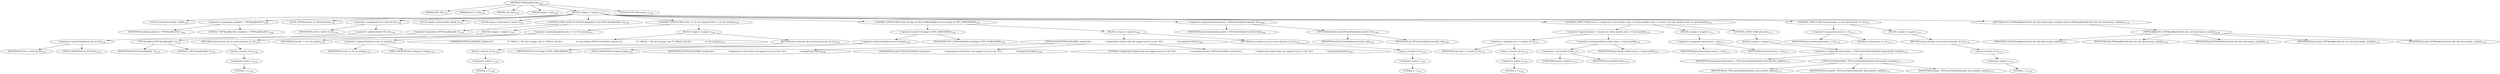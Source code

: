 digraph "TIFFReadRawTile" {  
"76568" [label = <(METHOD,TIFFReadRawTile)<SUB>1146</SUB>> ]
"76569" [label = <(PARAM,TIFF *tif)<SUB>1146</SUB>> ]
"76570" [label = <(PARAM,uint32_t tile)<SUB>1146</SUB>> ]
"76571" [label = <(PARAM,void *buf)<SUB>1146</SUB>> ]
"76572" [label = <(PARAM,tmsize_t size)<SUB>1146</SUB>> ]
"76573" [label = <(BLOCK,&lt;empty&gt;,&lt;empty&gt;)<SUB>1147</SUB>> ]
"76574" [label = <(LOCAL,constchar[] module: char[])<SUB>1148</SUB>> ]
"76575" [label = <(&lt;operator&gt;.assignment,module[] = &quot;TIFFReadRawTile&quot;)<SUB>1148</SUB>> ]
"76576" [label = <(IDENTIFIER,module,module[] = &quot;TIFFReadRawTile&quot;)<SUB>1148</SUB>> ]
"76577" [label = <(LITERAL,&quot;TIFFReadRawTile&quot;,module[] = &quot;TIFFReadRawTile&quot;)<SUB>1148</SUB>> ]
"76578" [label = <(LOCAL,TIFFDirectory* td: TIFFDirectory)<SUB>1149</SUB>> ]
"76579" [label = <(&lt;operator&gt;.assignment,*td = &amp;tif-&gt;tif_dir)<SUB>1149</SUB>> ]
"76580" [label = <(IDENTIFIER,td,*td = &amp;tif-&gt;tif_dir)<SUB>1149</SUB>> ]
"76581" [label = <(&lt;operator&gt;.addressOf,&amp;tif-&gt;tif_dir)<SUB>1149</SUB>> ]
"76582" [label = <(&lt;operator&gt;.indirectFieldAccess,tif-&gt;tif_dir)<SUB>1149</SUB>> ]
"76583" [label = <(IDENTIFIER,tif,*td = &amp;tif-&gt;tif_dir)<SUB>1149</SUB>> ]
"76584" [label = <(FIELD_IDENTIFIER,tif_dir,tif_dir)<SUB>1149</SUB>> ]
"76585" [label = <(LOCAL,uint64_t bytecount64: uint64_t)<SUB>1150</SUB>> ]
"76586" [label = <(LOCAL,tmsize_t bytecountm: tmsize_t)<SUB>1151</SUB>> ]
"76587" [label = <(CONTROL_STRUCTURE,if (!TIFFCheckRead(tif, 1)),if (!TIFFCheckRead(tif, 1)))<SUB>1153</SUB>> ]
"76588" [label = <(&lt;operator&gt;.logicalNot,!TIFFCheckRead(tif, 1))<SUB>1153</SUB>> ]
"76589" [label = <(TIFFCheckRead,TIFFCheckRead(tif, 1))<SUB>1153</SUB>> ]
"76590" [label = <(IDENTIFIER,tif,TIFFCheckRead(tif, 1))<SUB>1153</SUB>> ]
"76591" [label = <(LITERAL,1,TIFFCheckRead(tif, 1))<SUB>1153</SUB>> ]
"76592" [label = <(BLOCK,&lt;empty&gt;,&lt;empty&gt;)<SUB>1154</SUB>> ]
"76593" [label = <(RETURN,return ((tmsize_t)(-1));,return ((tmsize_t)(-1));)<SUB>1154</SUB>> ]
"76594" [label = <(tmsize_t,(tmsize_t)(-1))<SUB>1154</SUB>> ]
"76595" [label = <(&lt;operator&gt;.minus,-1)<SUB>1154</SUB>> ]
"76596" [label = <(LITERAL,1,-1)<SUB>1154</SUB>> ]
"76597" [label = <(CONTROL_STRUCTURE,if (tile &gt;= td-&gt;td_nstrips),if (tile &gt;= td-&gt;td_nstrips))<SUB>1155</SUB>> ]
"76598" [label = <(&lt;operator&gt;.greaterEqualsThan,tile &gt;= td-&gt;td_nstrips)<SUB>1155</SUB>> ]
"76599" [label = <(IDENTIFIER,tile,tile &gt;= td-&gt;td_nstrips)<SUB>1155</SUB>> ]
"76600" [label = <(&lt;operator&gt;.indirectFieldAccess,td-&gt;td_nstrips)<SUB>1155</SUB>> ]
"76601" [label = <(IDENTIFIER,td,tile &gt;= td-&gt;td_nstrips)<SUB>1155</SUB>> ]
"76602" [label = <(FIELD_IDENTIFIER,td_nstrips,td_nstrips)<SUB>1155</SUB>> ]
"76603" [label = <(BLOCK,&lt;empty&gt;,&lt;empty&gt;)<SUB>1156</SUB>> ]
"76604" [label = <(UNKNOWN,TIFFErrorExtR(tif, module,\012                      &quot;%&quot; PRIu32 &quot;: Tile out of range, max %&quot; PRIu32, tile,\012                      td-&gt;td_nstrips);,TIFFErrorExtR(tif, module,\012                      &quot;%&quot; PRIu32 &quot;: Tile out of range, max %&quot; PRIu32, tile,\012                      td-&gt;td_nstrips);)<SUB>1157</SUB>> ]
"76605" [label = <(RETURN,return ((tmsize_t)(-1));,return ((tmsize_t)(-1));)<SUB>1160</SUB>> ]
"76606" [label = <(tmsize_t,(tmsize_t)(-1))<SUB>1160</SUB>> ]
"76607" [label = <(&lt;operator&gt;.minus,-1)<SUB>1160</SUB>> ]
"76608" [label = <(LITERAL,1,-1)<SUB>1160</SUB>> ]
"76609" [label = <(CONTROL_STRUCTURE,if (tif-&gt;tif_flags &amp; TIFF_NOREADRAW),if (tif-&gt;tif_flags &amp; TIFF_NOREADRAW))<SUB>1162</SUB>> ]
"76610" [label = <(&lt;operator&gt;.and,tif-&gt;tif_flags &amp; TIFF_NOREADRAW)<SUB>1162</SUB>> ]
"76611" [label = <(&lt;operator&gt;.indirectFieldAccess,tif-&gt;tif_flags)<SUB>1162</SUB>> ]
"76612" [label = <(IDENTIFIER,tif,tif-&gt;tif_flags &amp; TIFF_NOREADRAW)<SUB>1162</SUB>> ]
"76613" [label = <(FIELD_IDENTIFIER,tif_flags,tif_flags)<SUB>1162</SUB>> ]
"76614" [label = <(IDENTIFIER,TIFF_NOREADRAW,tif-&gt;tif_flags &amp; TIFF_NOREADRAW)<SUB>1162</SUB>> ]
"76615" [label = <(BLOCK,&lt;empty&gt;,&lt;empty&gt;)<SUB>1163</SUB>> ]
"76616" [label = <(TIFFErrorExtR,TIFFErrorExtR(tif, module,\012                      &quot;Compression scheme does not support access to raw &quot;\012                      &quot;uncompressed data&quot;))<SUB>1164</SUB>> ]
"76617" [label = <(IDENTIFIER,tif,TIFFErrorExtR(tif, module,\012                      &quot;Compression scheme does not support access to raw &quot;\012                      &quot;uncompressed data&quot;))<SUB>1164</SUB>> ]
"76618" [label = <(IDENTIFIER,module,TIFFErrorExtR(tif, module,\012                      &quot;Compression scheme does not support access to raw &quot;\012                      &quot;uncompressed data&quot;))<SUB>1164</SUB>> ]
"76619" [label = <(LITERAL,&quot;Compression scheme does not support access to raw &quot;\012                      &quot;uncompressed data&quot;,TIFFErrorExtR(tif, module,\012                      &quot;Compression scheme does not support access to raw &quot;\012                      &quot;uncompressed data&quot;))<SUB>1165</SUB>> ]
"76620" [label = <(RETURN,return ((tmsize_t)(-1));,return ((tmsize_t)(-1));)<SUB>1167</SUB>> ]
"76621" [label = <(tmsize_t,(tmsize_t)(-1))<SUB>1167</SUB>> ]
"76622" [label = <(&lt;operator&gt;.minus,-1)<SUB>1167</SUB>> ]
"76623" [label = <(LITERAL,1,-1)<SUB>1167</SUB>> ]
"76624" [label = <(&lt;operator&gt;.assignment,bytecount64 = TIFFGetStrileByteCount(tif, tile))<SUB>1169</SUB>> ]
"76625" [label = <(IDENTIFIER,bytecount64,bytecount64 = TIFFGetStrileByteCount(tif, tile))<SUB>1169</SUB>> ]
"76626" [label = <(TIFFGetStrileByteCount,TIFFGetStrileByteCount(tif, tile))<SUB>1169</SUB>> ]
"76627" [label = <(IDENTIFIER,tif,TIFFGetStrileByteCount(tif, tile))<SUB>1169</SUB>> ]
"76628" [label = <(IDENTIFIER,tile,TIFFGetStrileByteCount(tif, tile))<SUB>1169</SUB>> ]
"76629" [label = <(CONTROL_STRUCTURE,if (size != (tmsize_t)(-1) &amp;&amp; (uint64_t)size &lt;= bytecount64),if (size != (tmsize_t)(-1) &amp;&amp; (uint64_t)size &lt;= bytecount64))<SUB>1170</SUB>> ]
"76630" [label = <(&lt;operator&gt;.logicalAnd,size != (tmsize_t)(-1) &amp;&amp; (uint64_t)size &lt;= bytecount64)<SUB>1170</SUB>> ]
"76631" [label = <(&lt;operator&gt;.notEquals,size != (tmsize_t)(-1))<SUB>1170</SUB>> ]
"76632" [label = <(IDENTIFIER,size,size != (tmsize_t)(-1))<SUB>1170</SUB>> ]
"76633" [label = <(tmsize_t,(tmsize_t)(-1))<SUB>1170</SUB>> ]
"76634" [label = <(&lt;operator&gt;.minus,-1)<SUB>1170</SUB>> ]
"76635" [label = <(LITERAL,1,-1)<SUB>1170</SUB>> ]
"76636" [label = <(&lt;operator&gt;.lessEqualsThan,(uint64_t)size &lt;= bytecount64)<SUB>1170</SUB>> ]
"76637" [label = <(&lt;operator&gt;.cast,(uint64_t)size)<SUB>1170</SUB>> ]
"76638" [label = <(UNKNOWN,uint64_t,uint64_t)<SUB>1170</SUB>> ]
"76639" [label = <(IDENTIFIER,size,(uint64_t)size)<SUB>1170</SUB>> ]
"76640" [label = <(IDENTIFIER,bytecount64,(uint64_t)size &lt;= bytecount64)<SUB>1170</SUB>> ]
"76641" [label = <(BLOCK,&lt;empty&gt;,&lt;empty&gt;)<SUB>1171</SUB>> ]
"76642" [label = <(&lt;operator&gt;.assignment,bytecountm = size)<SUB>1171</SUB>> ]
"76643" [label = <(IDENTIFIER,bytecountm,bytecountm = size)<SUB>1171</SUB>> ]
"76644" [label = <(IDENTIFIER,size,bytecountm = size)<SUB>1171</SUB>> ]
"76645" [label = <(CONTROL_STRUCTURE,else,else)<SUB>1173</SUB>> ]
"76646" [label = <(BLOCK,&lt;empty&gt;,&lt;empty&gt;)<SUB>1173</SUB>> ]
"76647" [label = <(&lt;operator&gt;.assignment,bytecountm = _TIFFCastUInt64ToSSize(tif, bytecount64, module))<SUB>1173</SUB>> ]
"76648" [label = <(IDENTIFIER,bytecountm,bytecountm = _TIFFCastUInt64ToSSize(tif, bytecount64, module))<SUB>1173</SUB>> ]
"76649" [label = <(_TIFFCastUInt64ToSSize,_TIFFCastUInt64ToSSize(tif, bytecount64, module))<SUB>1173</SUB>> ]
"76650" [label = <(IDENTIFIER,tif,_TIFFCastUInt64ToSSize(tif, bytecount64, module))<SUB>1173</SUB>> ]
"76651" [label = <(IDENTIFIER,bytecount64,_TIFFCastUInt64ToSSize(tif, bytecount64, module))<SUB>1173</SUB>> ]
"76652" [label = <(IDENTIFIER,module,_TIFFCastUInt64ToSSize(tif, bytecount64, module))<SUB>1173</SUB>> ]
"76653" [label = <(CONTROL_STRUCTURE,if (bytecountm == 0),if (bytecountm == 0))<SUB>1174</SUB>> ]
"76654" [label = <(&lt;operator&gt;.equals,bytecountm == 0)<SUB>1174</SUB>> ]
"76655" [label = <(IDENTIFIER,bytecountm,bytecountm == 0)<SUB>1174</SUB>> ]
"76656" [label = <(LITERAL,0,bytecountm == 0)<SUB>1174</SUB>> ]
"76657" [label = <(BLOCK,&lt;empty&gt;,&lt;empty&gt;)<SUB>1175</SUB>> ]
"76658" [label = <(RETURN,return ((tmsize_t)(-1));,return ((tmsize_t)(-1));)<SUB>1176</SUB>> ]
"76659" [label = <(tmsize_t,(tmsize_t)(-1))<SUB>1176</SUB>> ]
"76660" [label = <(&lt;operator&gt;.minus,-1)<SUB>1176</SUB>> ]
"76661" [label = <(LITERAL,1,-1)<SUB>1176</SUB>> ]
"76662" [label = <(RETURN,return (TIFFReadRawTile1(tif, tile, buf, bytecountm, module));,return (TIFFReadRawTile1(tif, tile, buf, bytecountm, module));)<SUB>1178</SUB>> ]
"76663" [label = <(TIFFReadRawTile1,TIFFReadRawTile1(tif, tile, buf, bytecountm, module))<SUB>1178</SUB>> ]
"76664" [label = <(IDENTIFIER,tif,TIFFReadRawTile1(tif, tile, buf, bytecountm, module))<SUB>1178</SUB>> ]
"76665" [label = <(IDENTIFIER,tile,TIFFReadRawTile1(tif, tile, buf, bytecountm, module))<SUB>1178</SUB>> ]
"76666" [label = <(IDENTIFIER,buf,TIFFReadRawTile1(tif, tile, buf, bytecountm, module))<SUB>1178</SUB>> ]
"76667" [label = <(IDENTIFIER,bytecountm,TIFFReadRawTile1(tif, tile, buf, bytecountm, module))<SUB>1178</SUB>> ]
"76668" [label = <(IDENTIFIER,module,TIFFReadRawTile1(tif, tile, buf, bytecountm, module))<SUB>1178</SUB>> ]
"76669" [label = <(METHOD_RETURN,tmsize_t)<SUB>1146</SUB>> ]
  "76568" -> "76569" 
  "76568" -> "76570" 
  "76568" -> "76571" 
  "76568" -> "76572" 
  "76568" -> "76573" 
  "76568" -> "76669" 
  "76573" -> "76574" 
  "76573" -> "76575" 
  "76573" -> "76578" 
  "76573" -> "76579" 
  "76573" -> "76585" 
  "76573" -> "76586" 
  "76573" -> "76587" 
  "76573" -> "76597" 
  "76573" -> "76609" 
  "76573" -> "76624" 
  "76573" -> "76629" 
  "76573" -> "76653" 
  "76573" -> "76662" 
  "76575" -> "76576" 
  "76575" -> "76577" 
  "76579" -> "76580" 
  "76579" -> "76581" 
  "76581" -> "76582" 
  "76582" -> "76583" 
  "76582" -> "76584" 
  "76587" -> "76588" 
  "76587" -> "76592" 
  "76588" -> "76589" 
  "76589" -> "76590" 
  "76589" -> "76591" 
  "76592" -> "76593" 
  "76593" -> "76594" 
  "76594" -> "76595" 
  "76595" -> "76596" 
  "76597" -> "76598" 
  "76597" -> "76603" 
  "76598" -> "76599" 
  "76598" -> "76600" 
  "76600" -> "76601" 
  "76600" -> "76602" 
  "76603" -> "76604" 
  "76603" -> "76605" 
  "76605" -> "76606" 
  "76606" -> "76607" 
  "76607" -> "76608" 
  "76609" -> "76610" 
  "76609" -> "76615" 
  "76610" -> "76611" 
  "76610" -> "76614" 
  "76611" -> "76612" 
  "76611" -> "76613" 
  "76615" -> "76616" 
  "76615" -> "76620" 
  "76616" -> "76617" 
  "76616" -> "76618" 
  "76616" -> "76619" 
  "76620" -> "76621" 
  "76621" -> "76622" 
  "76622" -> "76623" 
  "76624" -> "76625" 
  "76624" -> "76626" 
  "76626" -> "76627" 
  "76626" -> "76628" 
  "76629" -> "76630" 
  "76629" -> "76641" 
  "76629" -> "76645" 
  "76630" -> "76631" 
  "76630" -> "76636" 
  "76631" -> "76632" 
  "76631" -> "76633" 
  "76633" -> "76634" 
  "76634" -> "76635" 
  "76636" -> "76637" 
  "76636" -> "76640" 
  "76637" -> "76638" 
  "76637" -> "76639" 
  "76641" -> "76642" 
  "76642" -> "76643" 
  "76642" -> "76644" 
  "76645" -> "76646" 
  "76646" -> "76647" 
  "76647" -> "76648" 
  "76647" -> "76649" 
  "76649" -> "76650" 
  "76649" -> "76651" 
  "76649" -> "76652" 
  "76653" -> "76654" 
  "76653" -> "76657" 
  "76654" -> "76655" 
  "76654" -> "76656" 
  "76657" -> "76658" 
  "76658" -> "76659" 
  "76659" -> "76660" 
  "76660" -> "76661" 
  "76662" -> "76663" 
  "76663" -> "76664" 
  "76663" -> "76665" 
  "76663" -> "76666" 
  "76663" -> "76667" 
  "76663" -> "76668" 
}
